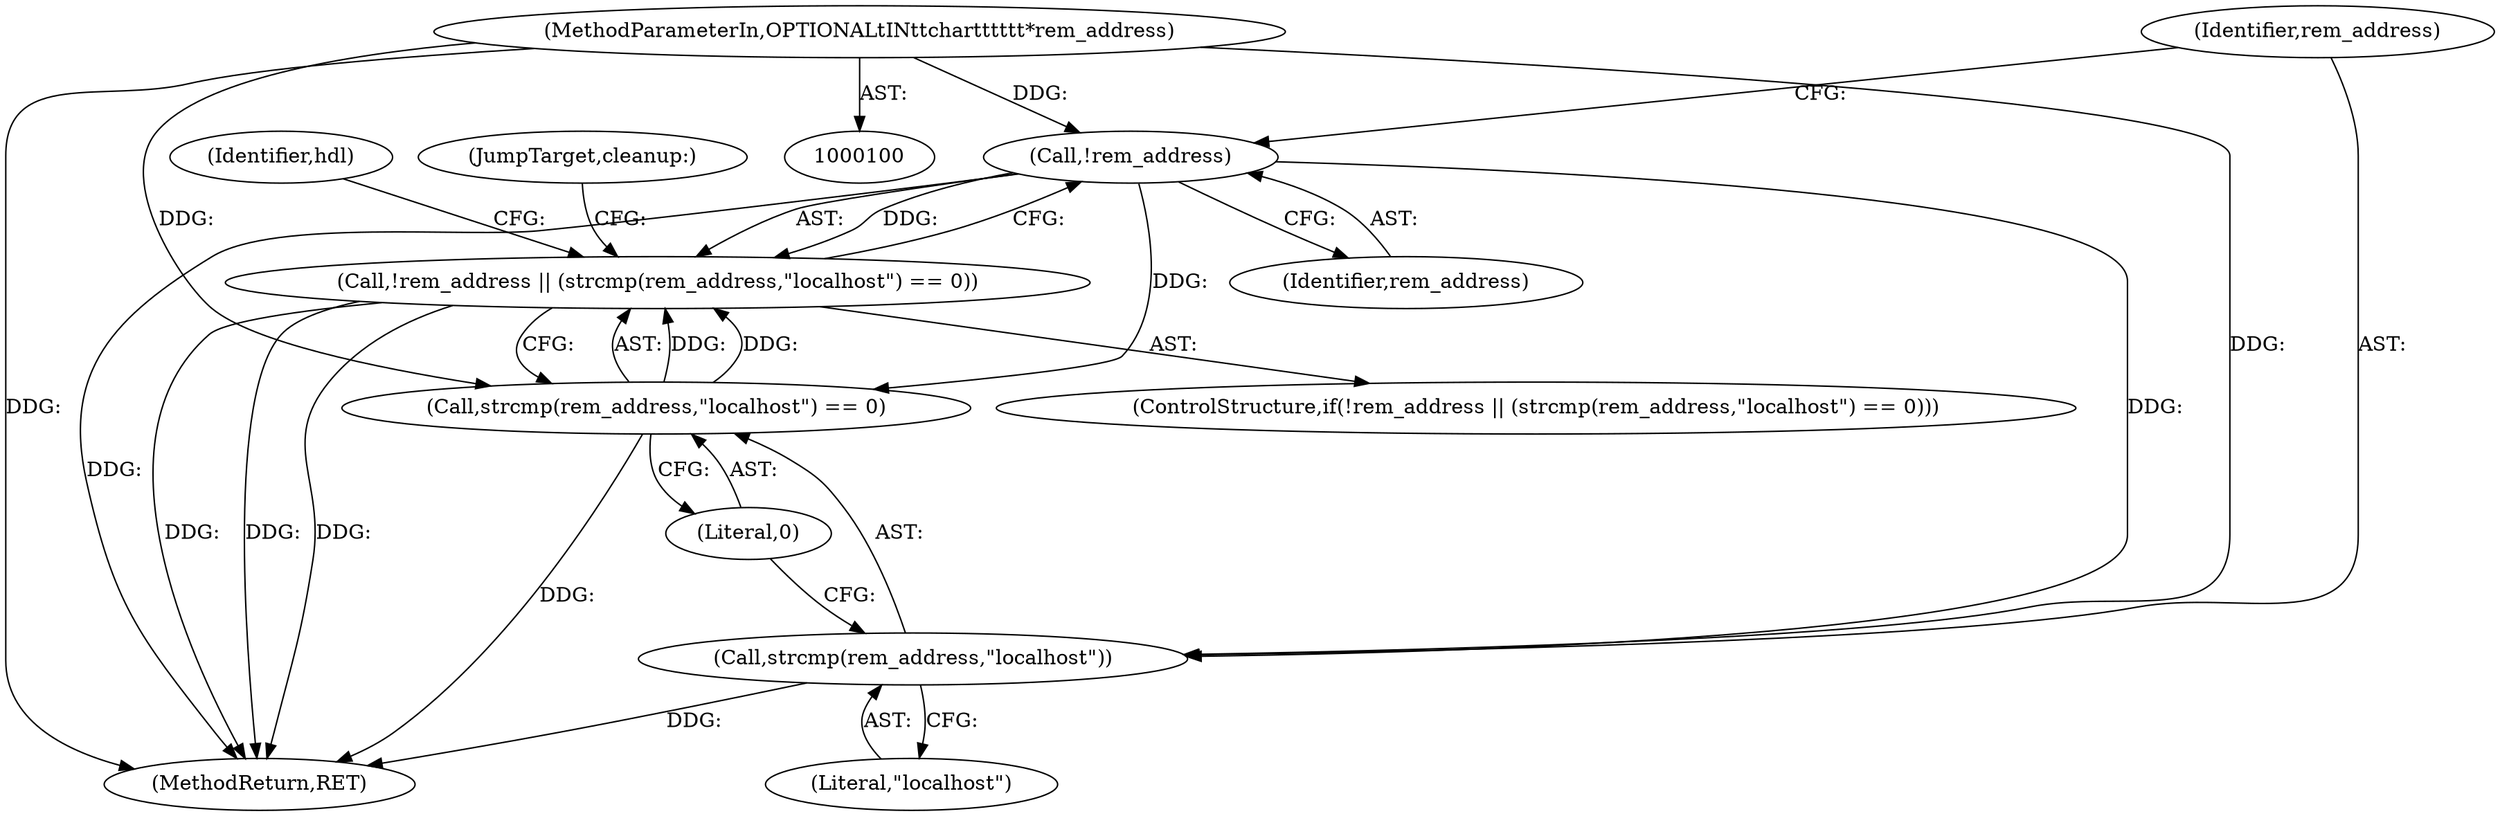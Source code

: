 digraph "0_opa-ff_c5759e7b76f5bf844be6c6641cc1b356bbc83869_2@pointer" {
"1000103" [label="(MethodParameterIn,OPTIONAL\tIN\t\tchar\t\t\t\t\t\t*rem_address)"];
"1000136" [label="(Call,!rem_address)"];
"1000135" [label="(Call,!rem_address || (strcmp(rem_address,\"localhost\") == 0))"];
"1000138" [label="(Call,strcmp(rem_address,\"localhost\") == 0)"];
"1000139" [label="(Call,strcmp(rem_address,\"localhost\"))"];
"1000135" [label="(Call,!rem_address || (strcmp(rem_address,\"localhost\") == 0))"];
"1000139" [label="(Call,strcmp(rem_address,\"localhost\"))"];
"1000177" [label="(JumpTarget,cleanup:)"];
"1000180" [label="(MethodReturn,RET)"];
"1000142" [label="(Literal,0)"];
"1000141" [label="(Literal,\"localhost\")"];
"1000136" [label="(Call,!rem_address)"];
"1000103" [label="(MethodParameterIn,OPTIONAL\tIN\t\tchar\t\t\t\t\t\t*rem_address)"];
"1000137" [label="(Identifier,rem_address)"];
"1000134" [label="(ControlStructure,if(!rem_address || (strcmp(rem_address,\"localhost\") == 0)))"];
"1000138" [label="(Call,strcmp(rem_address,\"localhost\") == 0)"];
"1000147" [label="(Identifier,hdl)"];
"1000140" [label="(Identifier,rem_address)"];
"1000103" -> "1000100"  [label="AST: "];
"1000103" -> "1000180"  [label="DDG: "];
"1000103" -> "1000136"  [label="DDG: "];
"1000103" -> "1000138"  [label="DDG: "];
"1000103" -> "1000139"  [label="DDG: "];
"1000136" -> "1000135"  [label="AST: "];
"1000136" -> "1000137"  [label="CFG: "];
"1000137" -> "1000136"  [label="AST: "];
"1000140" -> "1000136"  [label="CFG: "];
"1000135" -> "1000136"  [label="CFG: "];
"1000136" -> "1000180"  [label="DDG: "];
"1000136" -> "1000135"  [label="DDG: "];
"1000136" -> "1000138"  [label="DDG: "];
"1000136" -> "1000139"  [label="DDG: "];
"1000135" -> "1000134"  [label="AST: "];
"1000135" -> "1000138"  [label="CFG: "];
"1000138" -> "1000135"  [label="AST: "];
"1000147" -> "1000135"  [label="CFG: "];
"1000177" -> "1000135"  [label="CFG: "];
"1000135" -> "1000180"  [label="DDG: "];
"1000135" -> "1000180"  [label="DDG: "];
"1000135" -> "1000180"  [label="DDG: "];
"1000138" -> "1000135"  [label="DDG: "];
"1000138" -> "1000135"  [label="DDG: "];
"1000138" -> "1000142"  [label="CFG: "];
"1000139" -> "1000138"  [label="AST: "];
"1000142" -> "1000138"  [label="AST: "];
"1000138" -> "1000180"  [label="DDG: "];
"1000139" -> "1000141"  [label="CFG: "];
"1000140" -> "1000139"  [label="AST: "];
"1000141" -> "1000139"  [label="AST: "];
"1000142" -> "1000139"  [label="CFG: "];
"1000139" -> "1000180"  [label="DDG: "];
}
